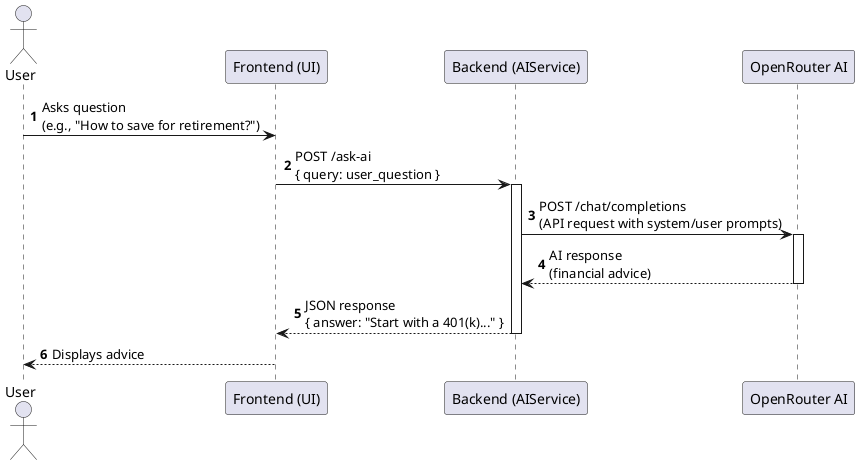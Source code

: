 @startuml Financial Chatbot Sequence Diagram

actor User as "User"
participant Frontend as "Frontend (UI)"
participant Backend as "Backend (AIService)"
participant OpenRouter as "OpenRouter AI"

autonumber

User -> Frontend: Asks question\n(e.g., "How to save for retirement?")
Frontend -> Backend: POST /ask-ai\n{ query: user_question }

activate Backend
Backend -> OpenRouter: POST /chat/completions\n(API request with system/user prompts)
activate OpenRouter
OpenRouter --> Backend: AI response\n(financial advice)
deactivate OpenRouter

Backend --> Frontend: JSON response\n{ answer: "Start with a 401(k)..." }
deactivate Backend
Frontend --> User: Displays advice

@enduml